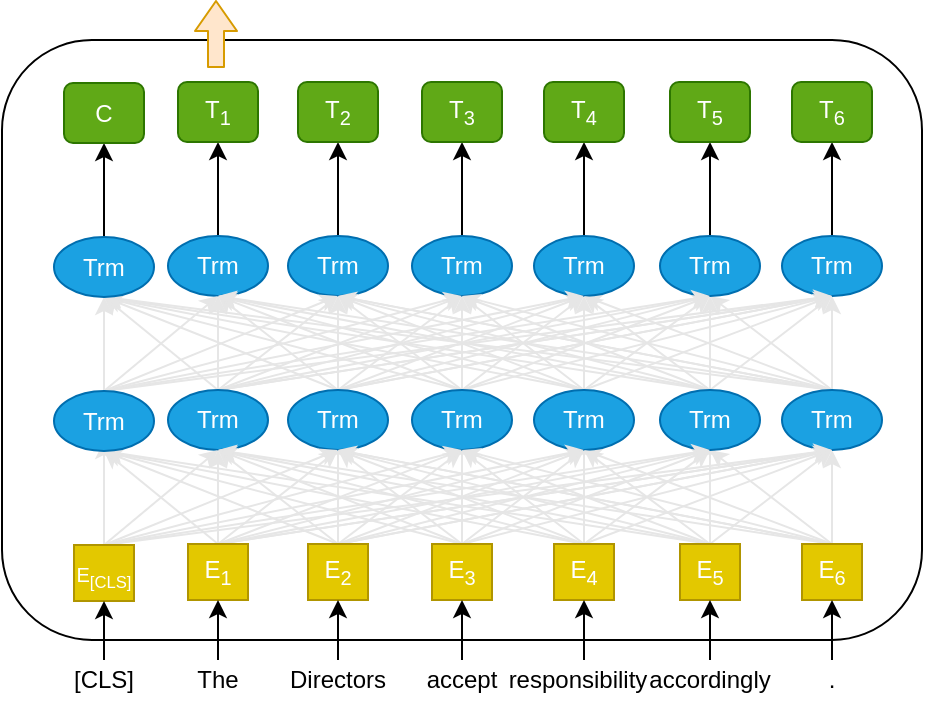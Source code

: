 <mxfile version="10.6.7" type="github"><diagram id="3IGjTXSr97exCfG05JRm" name="Page-1"><mxGraphModel dx="1158" dy="614" grid="1" gridSize="10" guides="1" tooltips="1" connect="1" arrows="1" fold="1" page="1" pageScale="1" pageWidth="827" pageHeight="1169" math="0" shadow="0"><root><mxCell id="0"/><mxCell id="1" parent="0"/><mxCell id="nm-IyWa0nPzTt3plHa3e-40" value="" style="rounded=1;whiteSpace=wrap;html=1;" vertex="1" parent="1"><mxGeometry x="220" y="120" width="460" height="300" as="geometry"/></mxCell><mxCell id="nm-IyWa0nPzTt3plHa3e-2" style="edgeStyle=orthogonalEdgeStyle;rounded=0;orthogonalLoop=1;jettySize=auto;html=1;exitX=0.5;exitY=0;exitDx=0;exitDy=0;entryX=0.5;entryY=1;entryDx=0;entryDy=0;endArrow=classic;endFill=1;strokeColor=#E6E6E6;" edge="1" parent="1" source="nm-IyWa0nPzTt3plHa3e-5" target="nm-IyWa0nPzTt3plHa3e-18"><mxGeometry relative="1" as="geometry"/></mxCell><mxCell id="nm-IyWa0nPzTt3plHa3e-3" style="edgeStyle=none;rounded=0;orthogonalLoop=1;jettySize=auto;html=1;exitX=0.5;exitY=0;exitDx=0;exitDy=0;entryX=0.5;entryY=1;entryDx=0;entryDy=0;endArrow=classic;endFill=1;strokeColor=#E6E6E6;" edge="1" parent="1" source="nm-IyWa0nPzTt3plHa3e-5" target="nm-IyWa0nPzTt3plHa3e-22"><mxGeometry relative="1" as="geometry"/></mxCell><mxCell id="nm-IyWa0nPzTt3plHa3e-4" style="edgeStyle=none;rounded=0;orthogonalLoop=1;jettySize=auto;html=1;exitX=0.5;exitY=0;exitDx=0;exitDy=0;entryX=0.5;entryY=1;entryDx=0;entryDy=0;endArrow=classic;endFill=1;strokeColor=#E6E6E6;" edge="1" parent="1" source="nm-IyWa0nPzTt3plHa3e-5" target="nm-IyWa0nPzTt3plHa3e-26"><mxGeometry relative="1" as="geometry"/></mxCell><mxCell id="nm-IyWa0nPzTt3plHa3e-97" style="edgeStyle=none;rounded=0;orthogonalLoop=1;jettySize=auto;html=1;exitX=0.5;exitY=0;exitDx=0;exitDy=0;entryX=0.5;entryY=1;entryDx=0;entryDy=0;strokeColor=#E6E6E6;" edge="1" parent="1" source="nm-IyWa0nPzTt3plHa3e-5" target="nm-IyWa0nPzTt3plHa3e-65"><mxGeometry relative="1" as="geometry"/></mxCell><mxCell id="nm-IyWa0nPzTt3plHa3e-98" style="edgeStyle=none;rounded=0;orthogonalLoop=1;jettySize=auto;html=1;exitX=0.5;exitY=0;exitDx=0;exitDy=0;entryX=0.5;entryY=1;entryDx=0;entryDy=0;strokeColor=#E6E6E6;" edge="1" parent="1" source="nm-IyWa0nPzTt3plHa3e-5" target="nm-IyWa0nPzTt3plHa3e-44"><mxGeometry relative="1" as="geometry"/></mxCell><mxCell id="nm-IyWa0nPzTt3plHa3e-99" style="edgeStyle=none;rounded=0;orthogonalLoop=1;jettySize=auto;html=1;exitX=0.5;exitY=0;exitDx=0;exitDy=0;entryX=0.5;entryY=1;entryDx=0;entryDy=0;strokeColor=#E6E6E6;" edge="1" parent="1" source="nm-IyWa0nPzTt3plHa3e-5" target="nm-IyWa0nPzTt3plHa3e-51"><mxGeometry relative="1" as="geometry"/></mxCell><mxCell id="nm-IyWa0nPzTt3plHa3e-100" style="edgeStyle=none;rounded=0;orthogonalLoop=1;jettySize=auto;html=1;exitX=0.5;exitY=0;exitDx=0;exitDy=0;entryX=0.5;entryY=1;entryDx=0;entryDy=0;strokeColor=#E6E6E6;" edge="1" parent="1" source="nm-IyWa0nPzTt3plHa3e-5" target="nm-IyWa0nPzTt3plHa3e-58"><mxGeometry relative="1" as="geometry"/></mxCell><mxCell id="nm-IyWa0nPzTt3plHa3e-101" style="edgeStyle=none;rounded=0;orthogonalLoop=1;jettySize=auto;html=1;exitX=0.5;exitY=0;exitDx=0;exitDy=0;entryX=0.5;entryY=1;entryDx=0;entryDy=0;strokeColor=#E6E6E6;" edge="1" parent="1" source="nm-IyWa0nPzTt3plHa3e-5" target="nm-IyWa0nPzTt3plHa3e-26"><mxGeometry relative="1" as="geometry"/></mxCell><mxCell id="nm-IyWa0nPzTt3plHa3e-5" value="&lt;font style=&quot;font-size: 12px&quot;&gt;E&lt;font&gt;&lt;sub&gt;1&lt;/sub&gt;&lt;/font&gt;&lt;/font&gt;" style="rounded=0;whiteSpace=wrap;html=1;fillColor=#e3c800;strokeColor=#B09500;fontColor=#ffffff;" vertex="1" parent="1"><mxGeometry x="313" y="372" width="30" height="28" as="geometry"/></mxCell><mxCell id="nm-IyWa0nPzTt3plHa3e-6" style="rounded=0;orthogonalLoop=1;jettySize=auto;html=1;exitX=0.5;exitY=0;exitDx=0;exitDy=0;endArrow=classic;endFill=1;entryX=0.5;entryY=1;entryDx=0;entryDy=0;strokeColor=#E6E6E6;" edge="1" parent="1" source="nm-IyWa0nPzTt3plHa3e-9" target="nm-IyWa0nPzTt3plHa3e-18"><mxGeometry relative="1" as="geometry"><mxPoint x="333" y="330" as="targetPoint"/></mxGeometry></mxCell><mxCell id="nm-IyWa0nPzTt3plHa3e-7" style="edgeStyle=none;rounded=0;orthogonalLoop=1;jettySize=auto;html=1;exitX=0.5;exitY=0;exitDx=0;exitDy=0;endArrow=classic;endFill=1;strokeColor=#E6E6E6;" edge="1" parent="1" source="nm-IyWa0nPzTt3plHa3e-9"><mxGeometry relative="1" as="geometry"><mxPoint x="388" y="320" as="targetPoint"/></mxGeometry></mxCell><mxCell id="nm-IyWa0nPzTt3plHa3e-8" style="edgeStyle=none;rounded=0;orthogonalLoop=1;jettySize=auto;html=1;exitX=0.5;exitY=0;exitDx=0;exitDy=0;endArrow=classic;endFill=1;entryX=0.5;entryY=1;entryDx=0;entryDy=0;strokeColor=#E6E6E6;" edge="1" parent="1" source="nm-IyWa0nPzTt3plHa3e-9" target="nm-IyWa0nPzTt3plHa3e-26"><mxGeometry relative="1" as="geometry"><mxPoint x="630" y="340" as="targetPoint"/></mxGeometry></mxCell><mxCell id="nm-IyWa0nPzTt3plHa3e-102" style="edgeStyle=none;rounded=0;orthogonalLoop=1;jettySize=auto;html=1;exitX=0.5;exitY=0;exitDx=0;exitDy=0;entryX=0.5;entryY=1;entryDx=0;entryDy=0;strokeColor=#E6E6E6;" edge="1" parent="1" source="nm-IyWa0nPzTt3plHa3e-9" target="nm-IyWa0nPzTt3plHa3e-65"><mxGeometry relative="1" as="geometry"/></mxCell><mxCell id="nm-IyWa0nPzTt3plHa3e-103" style="edgeStyle=none;rounded=0;orthogonalLoop=1;jettySize=auto;html=1;exitX=0.5;exitY=0;exitDx=0;exitDy=0;entryX=0.5;entryY=1;entryDx=0;entryDy=0;strokeColor=#E6E6E6;" edge="1" parent="1" source="nm-IyWa0nPzTt3plHa3e-9" target="nm-IyWa0nPzTt3plHa3e-44"><mxGeometry relative="1" as="geometry"/></mxCell><mxCell id="nm-IyWa0nPzTt3plHa3e-104" style="edgeStyle=none;rounded=0;orthogonalLoop=1;jettySize=auto;html=1;exitX=0.5;exitY=0;exitDx=0;exitDy=0;entryX=0.5;entryY=1;entryDx=0;entryDy=0;strokeColor=#E6E6E6;" edge="1" parent="1" source="nm-IyWa0nPzTt3plHa3e-9" target="nm-IyWa0nPzTt3plHa3e-51"><mxGeometry relative="1" as="geometry"/></mxCell><mxCell id="nm-IyWa0nPzTt3plHa3e-105" style="edgeStyle=none;rounded=0;orthogonalLoop=1;jettySize=auto;html=1;exitX=0.5;exitY=0;exitDx=0;exitDy=0;entryX=0.5;entryY=1;entryDx=0;entryDy=0;strokeColor=#E6E6E6;" edge="1" parent="1" source="nm-IyWa0nPzTt3plHa3e-9" target="nm-IyWa0nPzTt3plHa3e-58"><mxGeometry relative="1" as="geometry"/></mxCell><mxCell id="nm-IyWa0nPzTt3plHa3e-106" style="edgeStyle=none;rounded=0;orthogonalLoop=1;jettySize=auto;html=1;exitX=0.5;exitY=0;exitDx=0;exitDy=0;entryX=0.5;entryY=1;entryDx=0;entryDy=0;strokeColor=#E6E6E6;" edge="1" parent="1" source="nm-IyWa0nPzTt3plHa3e-9" target="nm-IyWa0nPzTt3plHa3e-26"><mxGeometry relative="1" as="geometry"/></mxCell><mxCell id="nm-IyWa0nPzTt3plHa3e-9" value="&lt;font style=&quot;font-size: 12px&quot;&gt;E&lt;font&gt;&lt;sub&gt;2&lt;/sub&gt;&lt;/font&gt;&lt;/font&gt;" style="rounded=0;whiteSpace=wrap;html=1;fillColor=#e3c800;strokeColor=#B09500;fontColor=#ffffff;" vertex="1" parent="1"><mxGeometry x="373" y="372" width="30" height="28" as="geometry"/></mxCell><mxCell id="nm-IyWa0nPzTt3plHa3e-11" style="edgeStyle=none;rounded=0;orthogonalLoop=1;jettySize=auto;html=1;exitX=0.5;exitY=0;exitDx=0;exitDy=0;entryX=0.5;entryY=1;entryDx=0;entryDy=0;endArrow=classic;endFill=1;strokeColor=#E6E6E6;" edge="1" parent="1" source="nm-IyWa0nPzTt3plHa3e-14" target="nm-IyWa0nPzTt3plHa3e-18"><mxGeometry relative="1" as="geometry"/></mxCell><mxCell id="nm-IyWa0nPzTt3plHa3e-12" style="edgeStyle=none;rounded=0;orthogonalLoop=1;jettySize=auto;html=1;exitX=0.5;exitY=0;exitDx=0;exitDy=0;entryX=0.5;entryY=1;entryDx=0;entryDy=0;endArrow=classic;endFill=1;strokeColor=#E6E6E6;" edge="1" parent="1" source="nm-IyWa0nPzTt3plHa3e-14" target="nm-IyWa0nPzTt3plHa3e-22"><mxGeometry relative="1" as="geometry"/></mxCell><mxCell id="nm-IyWa0nPzTt3plHa3e-13" style="edgeStyle=none;rounded=0;orthogonalLoop=1;jettySize=auto;html=1;exitX=0.5;exitY=0;exitDx=0;exitDy=0;endArrow=classic;endFill=1;entryX=0.5;entryY=1;entryDx=0;entryDy=0;strokeColor=#E6E6E6;" edge="1" parent="1" source="nm-IyWa0nPzTt3plHa3e-14" target="nm-IyWa0nPzTt3plHa3e-26"><mxGeometry relative="1" as="geometry"><mxPoint x="635" y="330" as="targetPoint"/></mxGeometry></mxCell><mxCell id="nm-IyWa0nPzTt3plHa3e-125" style="edgeStyle=none;rounded=0;orthogonalLoop=1;jettySize=auto;html=1;exitX=0.5;exitY=0;exitDx=0;exitDy=0;entryX=0.5;entryY=1;entryDx=0;entryDy=0;strokeColor=#E6E6E6;" edge="1" parent="1" source="nm-IyWa0nPzTt3plHa3e-14" target="nm-IyWa0nPzTt3plHa3e-58"><mxGeometry relative="1" as="geometry"/></mxCell><mxCell id="nm-IyWa0nPzTt3plHa3e-126" style="edgeStyle=none;rounded=0;orthogonalLoop=1;jettySize=auto;html=1;exitX=0.5;exitY=0;exitDx=0;exitDy=0;entryX=0.5;entryY=1;entryDx=0;entryDy=0;strokeColor=#E6E6E6;" edge="1" parent="1" source="nm-IyWa0nPzTt3plHa3e-14" target="nm-IyWa0nPzTt3plHa3e-51"><mxGeometry relative="1" as="geometry"/></mxCell><mxCell id="nm-IyWa0nPzTt3plHa3e-127" style="edgeStyle=none;rounded=0;orthogonalLoop=1;jettySize=auto;html=1;exitX=0.5;exitY=0;exitDx=0;exitDy=0;entryX=0.5;entryY=1;entryDx=0;entryDy=0;strokeColor=#E6E6E6;" edge="1" parent="1" source="nm-IyWa0nPzTt3plHa3e-14" target="nm-IyWa0nPzTt3plHa3e-44"><mxGeometry relative="1" as="geometry"/></mxCell><mxCell id="nm-IyWa0nPzTt3plHa3e-128" style="edgeStyle=none;rounded=0;orthogonalLoop=1;jettySize=auto;html=1;exitX=0.5;exitY=0;exitDx=0;exitDy=0;entryX=0.5;entryY=1;entryDx=0;entryDy=0;strokeColor=#E6E6E6;" edge="1" parent="1" source="nm-IyWa0nPzTt3plHa3e-14" target="nm-IyWa0nPzTt3plHa3e-22"><mxGeometry relative="1" as="geometry"/></mxCell><mxCell id="nm-IyWa0nPzTt3plHa3e-14" value="&lt;font style=&quot;font-size: 12px&quot;&gt;E&lt;font&gt;&lt;sub&gt;6&lt;/sub&gt;&lt;/font&gt;&lt;/font&gt;" style="rounded=0;whiteSpace=wrap;html=1;fillColor=#e3c800;strokeColor=#B09500;fontColor=#ffffff;" vertex="1" parent="1"><mxGeometry x="620" y="372" width="30" height="28" as="geometry"/></mxCell><mxCell id="nm-IyWa0nPzTt3plHa3e-15" style="edgeStyle=none;rounded=0;orthogonalLoop=1;jettySize=auto;html=1;exitX=0.5;exitY=0;exitDx=0;exitDy=0;entryX=0.5;entryY=1;entryDx=0;entryDy=0;endArrow=classic;endFill=1;strokeColor=#E6E6E6;" edge="1" parent="1" source="nm-IyWa0nPzTt3plHa3e-18" target="nm-IyWa0nPzTt3plHa3e-28"><mxGeometry relative="1" as="geometry"/></mxCell><mxCell id="nm-IyWa0nPzTt3plHa3e-16" style="edgeStyle=none;rounded=0;orthogonalLoop=1;jettySize=auto;html=1;exitX=0.5;exitY=0;exitDx=0;exitDy=0;entryX=0.5;entryY=1;entryDx=0;entryDy=0;endArrow=classic;endFill=1;strokeColor=#E6E6E6;" edge="1" parent="1" source="nm-IyWa0nPzTt3plHa3e-18" target="nm-IyWa0nPzTt3plHa3e-30"><mxGeometry relative="1" as="geometry"/></mxCell><mxCell id="nm-IyWa0nPzTt3plHa3e-17" style="edgeStyle=none;rounded=0;orthogonalLoop=1;jettySize=auto;html=1;exitX=0.5;exitY=0;exitDx=0;exitDy=0;entryX=0.5;entryY=1;entryDx=0;entryDy=0;endArrow=classic;endFill=1;strokeColor=#E6E6E6;" edge="1" parent="1" source="nm-IyWa0nPzTt3plHa3e-18" target="nm-IyWa0nPzTt3plHa3e-32"><mxGeometry relative="1" as="geometry"/></mxCell><mxCell id="nm-IyWa0nPzTt3plHa3e-135" style="edgeStyle=none;rounded=0;orthogonalLoop=1;jettySize=auto;html=1;exitX=0.5;exitY=0;exitDx=0;exitDy=0;entryX=0.5;entryY=1;entryDx=0;entryDy=0;strokeColor=#E6E6E6;" edge="1" parent="1" source="nm-IyWa0nPzTt3plHa3e-18" target="nm-IyWa0nPzTt3plHa3e-67"><mxGeometry relative="1" as="geometry"/></mxCell><mxCell id="nm-IyWa0nPzTt3plHa3e-136" style="edgeStyle=none;rounded=0;orthogonalLoop=1;jettySize=auto;html=1;exitX=0.5;exitY=0;exitDx=0;exitDy=0;entryX=0.5;entryY=1;entryDx=0;entryDy=0;strokeColor=#E6E6E6;" edge="1" parent="1" source="nm-IyWa0nPzTt3plHa3e-18" target="nm-IyWa0nPzTt3plHa3e-46"><mxGeometry relative="1" as="geometry"/></mxCell><mxCell id="nm-IyWa0nPzTt3plHa3e-137" style="edgeStyle=none;rounded=0;orthogonalLoop=1;jettySize=auto;html=1;exitX=0.5;exitY=0;exitDx=0;exitDy=0;entryX=0.5;entryY=1;entryDx=0;entryDy=0;strokeColor=#E6E6E6;" edge="1" parent="1" source="nm-IyWa0nPzTt3plHa3e-18" target="nm-IyWa0nPzTt3plHa3e-53"><mxGeometry relative="1" as="geometry"/></mxCell><mxCell id="nm-IyWa0nPzTt3plHa3e-138" style="edgeStyle=none;rounded=0;orthogonalLoop=1;jettySize=auto;html=1;exitX=0.5;exitY=0;exitDx=0;exitDy=0;entryX=0.5;entryY=1;entryDx=0;entryDy=0;strokeColor=#E6E6E6;" edge="1" parent="1" source="nm-IyWa0nPzTt3plHa3e-18" target="nm-IyWa0nPzTt3plHa3e-60"><mxGeometry relative="1" as="geometry"/></mxCell><mxCell id="nm-IyWa0nPzTt3plHa3e-139" style="edgeStyle=none;rounded=0;orthogonalLoop=1;jettySize=auto;html=1;exitX=0.5;exitY=0;exitDx=0;exitDy=0;entryX=0.5;entryY=1;entryDx=0;entryDy=0;strokeColor=#E6E6E6;" edge="1" parent="1" source="nm-IyWa0nPzTt3plHa3e-18" target="nm-IyWa0nPzTt3plHa3e-32"><mxGeometry relative="1" as="geometry"/></mxCell><mxCell id="nm-IyWa0nPzTt3plHa3e-18" value="Trm" style="ellipse;whiteSpace=wrap;html=1;fillColor=#1ba1e2;strokeColor=#006EAF;fontColor=#ffffff;" vertex="1" parent="1"><mxGeometry x="303" y="295" width="50" height="30" as="geometry"/></mxCell><mxCell id="nm-IyWa0nPzTt3plHa3e-19" style="edgeStyle=none;rounded=0;orthogonalLoop=1;jettySize=auto;html=1;exitX=0.5;exitY=0;exitDx=0;exitDy=0;entryX=0.5;entryY=1;entryDx=0;entryDy=0;endArrow=classic;endFill=1;strokeColor=#E6E6E6;" edge="1" parent="1" source="nm-IyWa0nPzTt3plHa3e-22" target="nm-IyWa0nPzTt3plHa3e-28"><mxGeometry relative="1" as="geometry"/></mxCell><mxCell id="nm-IyWa0nPzTt3plHa3e-20" style="edgeStyle=none;rounded=0;orthogonalLoop=1;jettySize=auto;html=1;exitX=0.5;exitY=0;exitDx=0;exitDy=0;entryX=0.5;entryY=1;entryDx=0;entryDy=0;endArrow=classic;endFill=1;strokeColor=#E6E6E6;" edge="1" parent="1" source="nm-IyWa0nPzTt3plHa3e-22" target="nm-IyWa0nPzTt3plHa3e-30"><mxGeometry relative="1" as="geometry"/></mxCell><mxCell id="nm-IyWa0nPzTt3plHa3e-21" style="edgeStyle=none;rounded=0;orthogonalLoop=1;jettySize=auto;html=1;exitX=0.5;exitY=0;exitDx=0;exitDy=0;entryX=0.5;entryY=1;entryDx=0;entryDy=0;endArrow=classic;endFill=1;strokeColor=#E6E6E6;" edge="1" parent="1" source="nm-IyWa0nPzTt3plHa3e-22" target="nm-IyWa0nPzTt3plHa3e-32"><mxGeometry relative="1" as="geometry"/></mxCell><mxCell id="nm-IyWa0nPzTt3plHa3e-140" style="edgeStyle=none;rounded=0;orthogonalLoop=1;jettySize=auto;html=1;exitX=0.5;exitY=0;exitDx=0;exitDy=0;entryX=0.5;entryY=1;entryDx=0;entryDy=0;strokeColor=#E6E6E6;" edge="1" parent="1" source="nm-IyWa0nPzTt3plHa3e-22" target="nm-IyWa0nPzTt3plHa3e-67"><mxGeometry relative="1" as="geometry"/></mxCell><mxCell id="nm-IyWa0nPzTt3plHa3e-141" style="edgeStyle=none;rounded=0;orthogonalLoop=1;jettySize=auto;html=1;exitX=0.5;exitY=0;exitDx=0;exitDy=0;entryX=0.5;entryY=1;entryDx=0;entryDy=0;strokeColor=#E6E6E6;" edge="1" parent="1" source="nm-IyWa0nPzTt3plHa3e-22" target="nm-IyWa0nPzTt3plHa3e-46"><mxGeometry relative="1" as="geometry"/></mxCell><mxCell id="nm-IyWa0nPzTt3plHa3e-142" style="edgeStyle=none;rounded=0;orthogonalLoop=1;jettySize=auto;html=1;exitX=0.5;exitY=0;exitDx=0;exitDy=0;entryX=0.5;entryY=1;entryDx=0;entryDy=0;strokeColor=#E6E6E6;" edge="1" parent="1" source="nm-IyWa0nPzTt3plHa3e-22" target="nm-IyWa0nPzTt3plHa3e-53"><mxGeometry relative="1" as="geometry"/></mxCell><mxCell id="nm-IyWa0nPzTt3plHa3e-143" style="edgeStyle=none;rounded=0;orthogonalLoop=1;jettySize=auto;html=1;exitX=0.5;exitY=0;exitDx=0;exitDy=0;entryX=0.5;entryY=1;entryDx=0;entryDy=0;strokeColor=#E6E6E6;" edge="1" parent="1" source="nm-IyWa0nPzTt3plHa3e-22" target="nm-IyWa0nPzTt3plHa3e-60"><mxGeometry relative="1" as="geometry"/></mxCell><mxCell id="nm-IyWa0nPzTt3plHa3e-144" style="edgeStyle=none;rounded=0;orthogonalLoop=1;jettySize=auto;html=1;exitX=0.5;exitY=0;exitDx=0;exitDy=0;entryX=0.5;entryY=1;entryDx=0;entryDy=0;strokeColor=#E6E6E6;" edge="1" parent="1" source="nm-IyWa0nPzTt3plHa3e-22" target="nm-IyWa0nPzTt3plHa3e-32"><mxGeometry relative="1" as="geometry"/></mxCell><mxCell id="nm-IyWa0nPzTt3plHa3e-22" value="Trm" style="ellipse;whiteSpace=wrap;html=1;fillColor=#1ba1e2;strokeColor=#006EAF;fontColor=#ffffff;" vertex="1" parent="1"><mxGeometry x="363" y="295" width="50" height="30" as="geometry"/></mxCell><mxCell id="nm-IyWa0nPzTt3plHa3e-23" style="edgeStyle=none;rounded=0;orthogonalLoop=1;jettySize=auto;html=1;exitX=0.5;exitY=0;exitDx=0;exitDy=0;entryX=0.5;entryY=1;entryDx=0;entryDy=0;endArrow=classic;endFill=1;strokeColor=#E6E6E6;" edge="1" parent="1" source="nm-IyWa0nPzTt3plHa3e-26" target="nm-IyWa0nPzTt3plHa3e-28"><mxGeometry relative="1" as="geometry"/></mxCell><mxCell id="nm-IyWa0nPzTt3plHa3e-24" style="edgeStyle=none;rounded=0;orthogonalLoop=1;jettySize=auto;html=1;exitX=0.5;exitY=0;exitDx=0;exitDy=0;entryX=0.5;entryY=1;entryDx=0;entryDy=0;endArrow=classic;endFill=1;strokeColor=#E6E6E6;" edge="1" parent="1" source="nm-IyWa0nPzTt3plHa3e-26" target="nm-IyWa0nPzTt3plHa3e-30"><mxGeometry relative="1" as="geometry"/></mxCell><mxCell id="nm-IyWa0nPzTt3plHa3e-25" style="edgeStyle=none;rounded=0;orthogonalLoop=1;jettySize=auto;html=1;exitX=0.5;exitY=0;exitDx=0;exitDy=0;entryX=0.5;entryY=1;entryDx=0;entryDy=0;endArrow=classic;endFill=1;strokeColor=#E6E6E6;" edge="1" parent="1" source="nm-IyWa0nPzTt3plHa3e-26" target="nm-IyWa0nPzTt3plHa3e-32"><mxGeometry relative="1" as="geometry"/></mxCell><mxCell id="nm-IyWa0nPzTt3plHa3e-163" style="edgeStyle=none;rounded=0;orthogonalLoop=1;jettySize=auto;html=1;exitX=0.5;exitY=0;exitDx=0;exitDy=0;entryX=0.5;entryY=1;entryDx=0;entryDy=0;strokeColor=#E6E6E6;" edge="1" parent="1" source="nm-IyWa0nPzTt3plHa3e-26" target="nm-IyWa0nPzTt3plHa3e-60"><mxGeometry relative="1" as="geometry"/></mxCell><mxCell id="nm-IyWa0nPzTt3plHa3e-165" style="edgeStyle=none;rounded=0;orthogonalLoop=1;jettySize=auto;html=1;exitX=0.5;exitY=0;exitDx=0;exitDy=0;entryX=0.5;entryY=1;entryDx=0;entryDy=0;strokeColor=#E6E6E6;" edge="1" parent="1" source="nm-IyWa0nPzTt3plHa3e-26" target="nm-IyWa0nPzTt3plHa3e-53"><mxGeometry relative="1" as="geometry"/></mxCell><mxCell id="nm-IyWa0nPzTt3plHa3e-166" style="edgeStyle=none;rounded=0;orthogonalLoop=1;jettySize=auto;html=1;exitX=0.5;exitY=0;exitDx=0;exitDy=0;entryX=0.5;entryY=1;entryDx=0;entryDy=0;strokeColor=#E6E6E6;" edge="1" parent="1" source="nm-IyWa0nPzTt3plHa3e-26" target="nm-IyWa0nPzTt3plHa3e-46"><mxGeometry relative="1" as="geometry"/></mxCell><mxCell id="nm-IyWa0nPzTt3plHa3e-167" style="edgeStyle=none;rounded=0;orthogonalLoop=1;jettySize=auto;html=1;exitX=0.5;exitY=0;exitDx=0;exitDy=0;entryX=0.5;entryY=1;entryDx=0;entryDy=0;strokeColor=#E6E6E6;" edge="1" parent="1" source="nm-IyWa0nPzTt3plHa3e-26" target="nm-IyWa0nPzTt3plHa3e-30"><mxGeometry relative="1" as="geometry"/></mxCell><mxCell id="nm-IyWa0nPzTt3plHa3e-168" style="edgeStyle=none;rounded=0;orthogonalLoop=1;jettySize=auto;html=1;exitX=0.5;exitY=0;exitDx=0;exitDy=0;entryX=0.5;entryY=1;entryDx=0;entryDy=0;strokeColor=#E6E6E6;" edge="1" parent="1" source="nm-IyWa0nPzTt3plHa3e-26" target="nm-IyWa0nPzTt3plHa3e-67"><mxGeometry relative="1" as="geometry"/></mxCell><mxCell id="nm-IyWa0nPzTt3plHa3e-26" value="Trm" style="ellipse;whiteSpace=wrap;html=1;fillColor=#1ba1e2;strokeColor=#006EAF;fontColor=#ffffff;" vertex="1" parent="1"><mxGeometry x="610" y="295" width="50" height="30" as="geometry"/></mxCell><mxCell id="nm-IyWa0nPzTt3plHa3e-27" style="edgeStyle=none;rounded=0;orthogonalLoop=1;jettySize=auto;html=1;exitX=0.5;exitY=0;exitDx=0;exitDy=0;entryX=0.5;entryY=1;entryDx=0;entryDy=0;endArrow=classic;endFill=1;" edge="1" parent="1" source="nm-IyWa0nPzTt3plHa3e-28" target="nm-IyWa0nPzTt3plHa3e-33"><mxGeometry relative="1" as="geometry"/></mxCell><mxCell id="nm-IyWa0nPzTt3plHa3e-28" value="Trm" style="ellipse;whiteSpace=wrap;html=1;fillColor=#1ba1e2;strokeColor=#006EAF;fontColor=#ffffff;" vertex="1" parent="1"><mxGeometry x="303" y="218" width="50" height="30" as="geometry"/></mxCell><mxCell id="nm-IyWa0nPzTt3plHa3e-29" style="edgeStyle=none;rounded=0;orthogonalLoop=1;jettySize=auto;html=1;exitX=0.5;exitY=0;exitDx=0;exitDy=0;entryX=0.5;entryY=1;entryDx=0;entryDy=0;endArrow=classic;endFill=1;" edge="1" parent="1" source="nm-IyWa0nPzTt3plHa3e-30" target="nm-IyWa0nPzTt3plHa3e-34"><mxGeometry relative="1" as="geometry"/></mxCell><mxCell id="nm-IyWa0nPzTt3plHa3e-30" value="Trm" style="ellipse;whiteSpace=wrap;html=1;fillColor=#1ba1e2;strokeColor=#006EAF;fontColor=#ffffff;" vertex="1" parent="1"><mxGeometry x="363" y="218" width="50" height="30" as="geometry"/></mxCell><mxCell id="nm-IyWa0nPzTt3plHa3e-31" style="edgeStyle=none;rounded=0;orthogonalLoop=1;jettySize=auto;html=1;exitX=0.5;exitY=0;exitDx=0;exitDy=0;entryX=0.5;entryY=1;entryDx=0;entryDy=0;endArrow=classic;endFill=1;" edge="1" parent="1" source="nm-IyWa0nPzTt3plHa3e-32" target="nm-IyWa0nPzTt3plHa3e-35"><mxGeometry relative="1" as="geometry"/></mxCell><mxCell id="nm-IyWa0nPzTt3plHa3e-32" value="Trm" style="ellipse;whiteSpace=wrap;html=1;fillColor=#1ba1e2;strokeColor=#006EAF;fontColor=#ffffff;" vertex="1" parent="1"><mxGeometry x="610" y="218" width="50" height="30" as="geometry"/></mxCell><mxCell id="nm-IyWa0nPzTt3plHa3e-33" value="T&lt;sub&gt;1&lt;/sub&gt;" style="rounded=1;whiteSpace=wrap;html=1;fillColor=#60a917;strokeColor=#2D7600;fontColor=#ffffff;" vertex="1" parent="1"><mxGeometry x="308" y="141" width="40" height="30" as="geometry"/></mxCell><mxCell id="nm-IyWa0nPzTt3plHa3e-34" value="T&lt;sub&gt;2&lt;/sub&gt;" style="rounded=1;whiteSpace=wrap;html=1;fillColor=#60a917;strokeColor=#2D7600;fontColor=#ffffff;" vertex="1" parent="1"><mxGeometry x="368" y="141" width="40" height="30" as="geometry"/></mxCell><mxCell id="nm-IyWa0nPzTt3plHa3e-35" value="T&lt;sub&gt;6&lt;/sub&gt;" style="rounded=1;whiteSpace=wrap;html=1;fillColor=#60a917;strokeColor=#2D7600;fontColor=#ffffff;" vertex="1" parent="1"><mxGeometry x="615" y="141" width="40" height="30" as="geometry"/></mxCell><mxCell id="nm-IyWa0nPzTt3plHa3e-36" value="..." style="text;html=1;strokeColor=none;fillColor=none;align=center;verticalAlign=middle;whiteSpace=wrap;rounded=0;" vertex="1" parent="1"><mxGeometry x="565" y="300" width="40" height="20" as="geometry"/></mxCell><mxCell id="nm-IyWa0nPzTt3plHa3e-37" value="..." style="text;html=1;strokeColor=none;fillColor=none;align=center;verticalAlign=middle;whiteSpace=wrap;rounded=0;" vertex="1" parent="1"><mxGeometry x="565" y="218" width="40" height="20" as="geometry"/></mxCell><mxCell id="nm-IyWa0nPzTt3plHa3e-38" value="..." style="text;html=1;strokeColor=none;fillColor=none;align=center;verticalAlign=middle;whiteSpace=wrap;rounded=0;" vertex="1" parent="1"><mxGeometry x="565" y="150" width="40" height="20" as="geometry"/></mxCell><mxCell id="nm-IyWa0nPzTt3plHa3e-41" style="edgeStyle=none;rounded=0;orthogonalLoop=1;jettySize=auto;html=1;exitX=0.5;exitY=0;exitDx=0;exitDy=0;endArrow=classic;endFill=1;strokeColor=#E6E6E6;" edge="1" parent="1" source="nm-IyWa0nPzTt3plHa3e-42"><mxGeometry relative="1" as="geometry"><mxPoint x="450" y="320" as="targetPoint"/></mxGeometry></mxCell><mxCell id="nm-IyWa0nPzTt3plHa3e-107" style="edgeStyle=none;rounded=0;orthogonalLoop=1;jettySize=auto;html=1;exitX=0.5;exitY=0;exitDx=0;exitDy=0;entryX=0.5;entryY=1;entryDx=0;entryDy=0;strokeColor=#E6E6E6;" edge="1" parent="1" source="nm-IyWa0nPzTt3plHa3e-42" target="nm-IyWa0nPzTt3plHa3e-65"><mxGeometry relative="1" as="geometry"/></mxCell><mxCell id="nm-IyWa0nPzTt3plHa3e-108" style="edgeStyle=none;rounded=0;orthogonalLoop=1;jettySize=auto;html=1;exitX=0.5;exitY=0;exitDx=0;exitDy=0;entryX=0.5;entryY=1;entryDx=0;entryDy=0;strokeColor=#E6E6E6;" edge="1" parent="1" source="nm-IyWa0nPzTt3plHa3e-42" target="nm-IyWa0nPzTt3plHa3e-18"><mxGeometry relative="1" as="geometry"/></mxCell><mxCell id="nm-IyWa0nPzTt3plHa3e-109" style="edgeStyle=none;rounded=0;orthogonalLoop=1;jettySize=auto;html=1;exitX=0.5;exitY=0;exitDx=0;exitDy=0;entryX=0.5;entryY=1;entryDx=0;entryDy=0;strokeColor=#E6E6E6;" edge="1" parent="1" source="nm-IyWa0nPzTt3plHa3e-42" target="nm-IyWa0nPzTt3plHa3e-22"><mxGeometry relative="1" as="geometry"/></mxCell><mxCell id="nm-IyWa0nPzTt3plHa3e-110" style="edgeStyle=none;rounded=0;orthogonalLoop=1;jettySize=auto;html=1;exitX=0.5;exitY=0;exitDx=0;exitDy=0;entryX=0.5;entryY=1;entryDx=0;entryDy=0;strokeColor=#E6E6E6;" edge="1" parent="1" source="nm-IyWa0nPzTt3plHa3e-42" target="nm-IyWa0nPzTt3plHa3e-51"><mxGeometry relative="1" as="geometry"/></mxCell><mxCell id="nm-IyWa0nPzTt3plHa3e-111" style="edgeStyle=none;rounded=0;orthogonalLoop=1;jettySize=auto;html=1;exitX=0.5;exitY=0;exitDx=0;exitDy=0;entryX=0.5;entryY=1;entryDx=0;entryDy=0;strokeColor=#E6E6E6;" edge="1" parent="1" source="nm-IyWa0nPzTt3plHa3e-42" target="nm-IyWa0nPzTt3plHa3e-58"><mxGeometry relative="1" as="geometry"/></mxCell><mxCell id="nm-IyWa0nPzTt3plHa3e-112" style="edgeStyle=none;rounded=0;orthogonalLoop=1;jettySize=auto;html=1;exitX=0.5;exitY=0;exitDx=0;exitDy=0;entryX=0.5;entryY=1;entryDx=0;entryDy=0;strokeColor=#E6E6E6;" edge="1" parent="1" source="nm-IyWa0nPzTt3plHa3e-42" target="nm-IyWa0nPzTt3plHa3e-26"><mxGeometry relative="1" as="geometry"/></mxCell><mxCell id="nm-IyWa0nPzTt3plHa3e-42" value="&lt;font style=&quot;font-size: 12px&quot;&gt;E&lt;font&gt;&lt;sub&gt;3&lt;/sub&gt;&lt;/font&gt;&lt;/font&gt;" style="rounded=0;whiteSpace=wrap;html=1;fillColor=#e3c800;strokeColor=#B09500;fontColor=#ffffff;" vertex="1" parent="1"><mxGeometry x="435" y="372" width="30" height="28" as="geometry"/></mxCell><mxCell id="nm-IyWa0nPzTt3plHa3e-43" style="edgeStyle=none;rounded=0;orthogonalLoop=1;jettySize=auto;html=1;exitX=0.5;exitY=0;exitDx=0;exitDy=0;entryX=0.5;entryY=1;entryDx=0;entryDy=0;endArrow=classic;endFill=1;strokeColor=#E6E6E6;" edge="1" parent="1" source="nm-IyWa0nPzTt3plHa3e-44" target="nm-IyWa0nPzTt3plHa3e-46"><mxGeometry relative="1" as="geometry"/></mxCell><mxCell id="nm-IyWa0nPzTt3plHa3e-145" style="edgeStyle=none;rounded=0;orthogonalLoop=1;jettySize=auto;html=1;exitX=0.5;exitY=0;exitDx=0;exitDy=0;entryX=0.5;entryY=1;entryDx=0;entryDy=0;strokeColor=#E6E6E6;" edge="1" parent="1" source="nm-IyWa0nPzTt3plHa3e-44" target="nm-IyWa0nPzTt3plHa3e-67"><mxGeometry relative="1" as="geometry"/></mxCell><mxCell id="nm-IyWa0nPzTt3plHa3e-146" style="edgeStyle=none;rounded=0;orthogonalLoop=1;jettySize=auto;html=1;exitX=0.5;exitY=0;exitDx=0;exitDy=0;entryX=0.5;entryY=1;entryDx=0;entryDy=0;strokeColor=#E6E6E6;" edge="1" parent="1" source="nm-IyWa0nPzTt3plHa3e-44" target="nm-IyWa0nPzTt3plHa3e-28"><mxGeometry relative="1" as="geometry"/></mxCell><mxCell id="nm-IyWa0nPzTt3plHa3e-147" style="edgeStyle=none;rounded=0;orthogonalLoop=1;jettySize=auto;html=1;exitX=0.5;exitY=0;exitDx=0;exitDy=0;entryX=0.5;entryY=1;entryDx=0;entryDy=0;strokeColor=#E6E6E6;" edge="1" parent="1" source="nm-IyWa0nPzTt3plHa3e-44" target="nm-IyWa0nPzTt3plHa3e-30"><mxGeometry relative="1" as="geometry"/></mxCell><mxCell id="nm-IyWa0nPzTt3plHa3e-148" style="edgeStyle=none;rounded=0;orthogonalLoop=1;jettySize=auto;html=1;exitX=0.5;exitY=0;exitDx=0;exitDy=0;entryX=0.5;entryY=1;entryDx=0;entryDy=0;strokeColor=#E6E6E6;" edge="1" parent="1" source="nm-IyWa0nPzTt3plHa3e-44" target="nm-IyWa0nPzTt3plHa3e-53"><mxGeometry relative="1" as="geometry"/></mxCell><mxCell id="nm-IyWa0nPzTt3plHa3e-149" style="edgeStyle=none;rounded=0;orthogonalLoop=1;jettySize=auto;html=1;exitX=0.5;exitY=0;exitDx=0;exitDy=0;entryX=0.5;entryY=1;entryDx=0;entryDy=0;strokeColor=#E6E6E6;" edge="1" parent="1" source="nm-IyWa0nPzTt3plHa3e-44" target="nm-IyWa0nPzTt3plHa3e-60"><mxGeometry relative="1" as="geometry"/></mxCell><mxCell id="nm-IyWa0nPzTt3plHa3e-150" style="edgeStyle=none;rounded=0;orthogonalLoop=1;jettySize=auto;html=1;exitX=0.5;exitY=0;exitDx=0;exitDy=0;entryX=0.5;entryY=1;entryDx=0;entryDy=0;strokeColor=#E6E6E6;" edge="1" parent="1" source="nm-IyWa0nPzTt3plHa3e-44" target="nm-IyWa0nPzTt3plHa3e-32"><mxGeometry relative="1" as="geometry"/></mxCell><mxCell id="nm-IyWa0nPzTt3plHa3e-44" value="Trm" style="ellipse;whiteSpace=wrap;html=1;fillColor=#1ba1e2;strokeColor=#006EAF;fontColor=#ffffff;" vertex="1" parent="1"><mxGeometry x="425" y="295" width="50" height="30" as="geometry"/></mxCell><mxCell id="nm-IyWa0nPzTt3plHa3e-45" style="edgeStyle=none;rounded=0;orthogonalLoop=1;jettySize=auto;html=1;exitX=0.5;exitY=0;exitDx=0;exitDy=0;entryX=0.5;entryY=1;entryDx=0;entryDy=0;endArrow=classic;endFill=1;" edge="1" parent="1" source="nm-IyWa0nPzTt3plHa3e-46" target="nm-IyWa0nPzTt3plHa3e-47"><mxGeometry relative="1" as="geometry"/></mxCell><mxCell id="nm-IyWa0nPzTt3plHa3e-46" value="Trm" style="ellipse;whiteSpace=wrap;html=1;fillColor=#1ba1e2;strokeColor=#006EAF;fontColor=#ffffff;" vertex="1" parent="1"><mxGeometry x="425" y="218" width="50" height="30" as="geometry"/></mxCell><mxCell id="nm-IyWa0nPzTt3plHa3e-47" value="T&lt;sub&gt;3&lt;/sub&gt;" style="rounded=1;whiteSpace=wrap;html=1;fillColor=#60a917;strokeColor=#2D7600;fontColor=#ffffff;" vertex="1" parent="1"><mxGeometry x="430" y="141" width="40" height="30" as="geometry"/></mxCell><mxCell id="nm-IyWa0nPzTt3plHa3e-48" style="edgeStyle=none;rounded=0;orthogonalLoop=1;jettySize=auto;html=1;exitX=0.5;exitY=0;exitDx=0;exitDy=0;endArrow=classic;endFill=1;strokeColor=#E6E6E6;" edge="1" parent="1" source="nm-IyWa0nPzTt3plHa3e-49"><mxGeometry relative="1" as="geometry"><mxPoint x="511" y="320" as="targetPoint"/></mxGeometry></mxCell><mxCell id="nm-IyWa0nPzTt3plHa3e-113" style="edgeStyle=none;rounded=0;orthogonalLoop=1;jettySize=auto;html=1;exitX=0.5;exitY=0;exitDx=0;exitDy=0;entryX=0.5;entryY=1;entryDx=0;entryDy=0;strokeColor=#E6E6E6;" edge="1" parent="1" source="nm-IyWa0nPzTt3plHa3e-49" target="nm-IyWa0nPzTt3plHa3e-65"><mxGeometry relative="1" as="geometry"/></mxCell><mxCell id="nm-IyWa0nPzTt3plHa3e-114" style="edgeStyle=none;rounded=0;orthogonalLoop=1;jettySize=auto;html=1;exitX=0.5;exitY=0;exitDx=0;exitDy=0;entryX=0.5;entryY=1;entryDx=0;entryDy=0;strokeColor=#E6E6E6;" edge="1" parent="1" source="nm-IyWa0nPzTt3plHa3e-49" target="nm-IyWa0nPzTt3plHa3e-18"><mxGeometry relative="1" as="geometry"/></mxCell><mxCell id="nm-IyWa0nPzTt3plHa3e-115" style="edgeStyle=none;rounded=0;orthogonalLoop=1;jettySize=auto;html=1;exitX=0.5;exitY=0;exitDx=0;exitDy=0;entryX=0.5;entryY=1;entryDx=0;entryDy=0;strokeColor=#E6E6E6;" edge="1" parent="1" source="nm-IyWa0nPzTt3plHa3e-49" target="nm-IyWa0nPzTt3plHa3e-22"><mxGeometry relative="1" as="geometry"/></mxCell><mxCell id="nm-IyWa0nPzTt3plHa3e-116" style="edgeStyle=none;rounded=0;orthogonalLoop=1;jettySize=auto;html=1;exitX=0.5;exitY=0;exitDx=0;exitDy=0;entryX=0.5;entryY=1;entryDx=0;entryDy=0;strokeColor=#E6E6E6;" edge="1" parent="1" source="nm-IyWa0nPzTt3plHa3e-49" target="nm-IyWa0nPzTt3plHa3e-44"><mxGeometry relative="1" as="geometry"/></mxCell><mxCell id="nm-IyWa0nPzTt3plHa3e-117" style="edgeStyle=none;rounded=0;orthogonalLoop=1;jettySize=auto;html=1;exitX=0.5;exitY=0;exitDx=0;exitDy=0;entryX=0.5;entryY=1;entryDx=0;entryDy=0;strokeColor=#E6E6E6;" edge="1" parent="1" source="nm-IyWa0nPzTt3plHa3e-49" target="nm-IyWa0nPzTt3plHa3e-58"><mxGeometry relative="1" as="geometry"/></mxCell><mxCell id="nm-IyWa0nPzTt3plHa3e-118" style="edgeStyle=none;rounded=0;orthogonalLoop=1;jettySize=auto;html=1;exitX=0.5;exitY=0;exitDx=0;exitDy=0;entryX=0.5;entryY=1;entryDx=0;entryDy=0;strokeColor=#E6E6E6;" edge="1" parent="1" source="nm-IyWa0nPzTt3plHa3e-49" target="nm-IyWa0nPzTt3plHa3e-26"><mxGeometry relative="1" as="geometry"/></mxCell><mxCell id="nm-IyWa0nPzTt3plHa3e-49" value="&lt;font style=&quot;font-size: 12px&quot;&gt;E&lt;font&gt;&lt;sub&gt;4&lt;/sub&gt;&lt;/font&gt;&lt;/font&gt;" style="rounded=0;whiteSpace=wrap;html=1;fillColor=#e3c800;strokeColor=#B09500;fontColor=#ffffff;" vertex="1" parent="1"><mxGeometry x="496" y="372" width="30" height="28" as="geometry"/></mxCell><mxCell id="nm-IyWa0nPzTt3plHa3e-50" style="edgeStyle=none;rounded=0;orthogonalLoop=1;jettySize=auto;html=1;exitX=0.5;exitY=0;exitDx=0;exitDy=0;entryX=0.5;entryY=1;entryDx=0;entryDy=0;endArrow=classic;endFill=1;strokeColor=#E6E6E6;" edge="1" parent="1" source="nm-IyWa0nPzTt3plHa3e-51" target="nm-IyWa0nPzTt3plHa3e-53"><mxGeometry relative="1" as="geometry"/></mxCell><mxCell id="nm-IyWa0nPzTt3plHa3e-151" style="edgeStyle=none;rounded=0;orthogonalLoop=1;jettySize=auto;html=1;exitX=0.5;exitY=0;exitDx=0;exitDy=0;entryX=0.5;entryY=1;entryDx=0;entryDy=0;strokeColor=#E6E6E6;" edge="1" parent="1" source="nm-IyWa0nPzTt3plHa3e-51" target="nm-IyWa0nPzTt3plHa3e-67"><mxGeometry relative="1" as="geometry"/></mxCell><mxCell id="nm-IyWa0nPzTt3plHa3e-152" style="edgeStyle=none;rounded=0;orthogonalLoop=1;jettySize=auto;html=1;exitX=0.5;exitY=0;exitDx=0;exitDy=0;entryX=0.5;entryY=1;entryDx=0;entryDy=0;strokeColor=#E6E6E6;" edge="1" parent="1" source="nm-IyWa0nPzTt3plHa3e-51" target="nm-IyWa0nPzTt3plHa3e-28"><mxGeometry relative="1" as="geometry"/></mxCell><mxCell id="nm-IyWa0nPzTt3plHa3e-153" style="edgeStyle=none;rounded=0;orthogonalLoop=1;jettySize=auto;html=1;exitX=0.5;exitY=0;exitDx=0;exitDy=0;entryX=0.5;entryY=1;entryDx=0;entryDy=0;strokeColor=#E6E6E6;" edge="1" parent="1" source="nm-IyWa0nPzTt3plHa3e-51" target="nm-IyWa0nPzTt3plHa3e-30"><mxGeometry relative="1" as="geometry"/></mxCell><mxCell id="nm-IyWa0nPzTt3plHa3e-154" style="edgeStyle=none;rounded=0;orthogonalLoop=1;jettySize=auto;html=1;exitX=0.5;exitY=0;exitDx=0;exitDy=0;entryX=0.5;entryY=1;entryDx=0;entryDy=0;strokeColor=#E6E6E6;" edge="1" parent="1" source="nm-IyWa0nPzTt3plHa3e-51" target="nm-IyWa0nPzTt3plHa3e-46"><mxGeometry relative="1" as="geometry"/></mxCell><mxCell id="nm-IyWa0nPzTt3plHa3e-155" style="edgeStyle=none;rounded=0;orthogonalLoop=1;jettySize=auto;html=1;exitX=0.5;exitY=0;exitDx=0;exitDy=0;entryX=0.5;entryY=1;entryDx=0;entryDy=0;strokeColor=#E6E6E6;" edge="1" parent="1" source="nm-IyWa0nPzTt3plHa3e-51" target="nm-IyWa0nPzTt3plHa3e-60"><mxGeometry relative="1" as="geometry"/></mxCell><mxCell id="nm-IyWa0nPzTt3plHa3e-156" style="edgeStyle=none;rounded=0;orthogonalLoop=1;jettySize=auto;html=1;exitX=0.5;exitY=0;exitDx=0;exitDy=0;entryX=0.5;entryY=1;entryDx=0;entryDy=0;strokeColor=#E6E6E6;" edge="1" parent="1" source="nm-IyWa0nPzTt3plHa3e-51" target="nm-IyWa0nPzTt3plHa3e-32"><mxGeometry relative="1" as="geometry"/></mxCell><mxCell id="nm-IyWa0nPzTt3plHa3e-51" value="Trm" style="ellipse;whiteSpace=wrap;html=1;fillColor=#1ba1e2;strokeColor=#006EAF;fontColor=#ffffff;" vertex="1" parent="1"><mxGeometry x="486" y="295" width="50" height="30" as="geometry"/></mxCell><mxCell id="nm-IyWa0nPzTt3plHa3e-52" style="edgeStyle=none;rounded=0;orthogonalLoop=1;jettySize=auto;html=1;exitX=0.5;exitY=0;exitDx=0;exitDy=0;entryX=0.5;entryY=1;entryDx=0;entryDy=0;endArrow=classic;endFill=1;" edge="1" parent="1" source="nm-IyWa0nPzTt3plHa3e-53" target="nm-IyWa0nPzTt3plHa3e-54"><mxGeometry relative="1" as="geometry"/></mxCell><mxCell id="nm-IyWa0nPzTt3plHa3e-53" value="Trm" style="ellipse;whiteSpace=wrap;html=1;fillColor=#1ba1e2;strokeColor=#006EAF;fontColor=#ffffff;" vertex="1" parent="1"><mxGeometry x="486" y="218" width="50" height="30" as="geometry"/></mxCell><mxCell id="nm-IyWa0nPzTt3plHa3e-54" value="T&lt;sub&gt;4&lt;/sub&gt;" style="rounded=1;whiteSpace=wrap;html=1;fillColor=#60a917;strokeColor=#2D7600;fontColor=#ffffff;" vertex="1" parent="1"><mxGeometry x="491" y="141" width="40" height="30" as="geometry"/></mxCell><mxCell id="nm-IyWa0nPzTt3plHa3e-55" style="edgeStyle=none;rounded=0;orthogonalLoop=1;jettySize=auto;html=1;exitX=0.5;exitY=0;exitDx=0;exitDy=0;endArrow=classic;endFill=1;strokeColor=#E6E6E6;" edge="1" parent="1" source="nm-IyWa0nPzTt3plHa3e-56"><mxGeometry relative="1" as="geometry"><mxPoint x="574" y="320" as="targetPoint"/></mxGeometry></mxCell><mxCell id="nm-IyWa0nPzTt3plHa3e-119" style="edgeStyle=none;rounded=0;orthogonalLoop=1;jettySize=auto;html=1;exitX=0.5;exitY=0;exitDx=0;exitDy=0;entryX=0.5;entryY=1;entryDx=0;entryDy=0;strokeColor=#E6E6E6;" edge="1" parent="1" source="nm-IyWa0nPzTt3plHa3e-56" target="nm-IyWa0nPzTt3plHa3e-65"><mxGeometry relative="1" as="geometry"/></mxCell><mxCell id="nm-IyWa0nPzTt3plHa3e-120" style="edgeStyle=none;rounded=0;orthogonalLoop=1;jettySize=auto;html=1;exitX=0.5;exitY=0;exitDx=0;exitDy=0;entryX=0.5;entryY=1;entryDx=0;entryDy=0;strokeColor=#E6E6E6;" edge="1" parent="1" source="nm-IyWa0nPzTt3plHa3e-56" target="nm-IyWa0nPzTt3plHa3e-18"><mxGeometry relative="1" as="geometry"/></mxCell><mxCell id="nm-IyWa0nPzTt3plHa3e-121" style="edgeStyle=none;rounded=0;orthogonalLoop=1;jettySize=auto;html=1;exitX=0.5;exitY=0;exitDx=0;exitDy=0;entryX=0.5;entryY=1;entryDx=0;entryDy=0;strokeColor=#E6E6E6;" edge="1" parent="1" source="nm-IyWa0nPzTt3plHa3e-56" target="nm-IyWa0nPzTt3plHa3e-22"><mxGeometry relative="1" as="geometry"/></mxCell><mxCell id="nm-IyWa0nPzTt3plHa3e-122" style="edgeStyle=none;rounded=0;orthogonalLoop=1;jettySize=auto;html=1;exitX=0.5;exitY=0;exitDx=0;exitDy=0;entryX=0.5;entryY=1;entryDx=0;entryDy=0;strokeColor=#E6E6E6;" edge="1" parent="1" source="nm-IyWa0nPzTt3plHa3e-56" target="nm-IyWa0nPzTt3plHa3e-44"><mxGeometry relative="1" as="geometry"/></mxCell><mxCell id="nm-IyWa0nPzTt3plHa3e-123" style="edgeStyle=none;rounded=0;orthogonalLoop=1;jettySize=auto;html=1;exitX=0.5;exitY=0;exitDx=0;exitDy=0;entryX=0.5;entryY=1;entryDx=0;entryDy=0;strokeColor=#E6E6E6;" edge="1" parent="1" source="nm-IyWa0nPzTt3plHa3e-56" target="nm-IyWa0nPzTt3plHa3e-51"><mxGeometry relative="1" as="geometry"/></mxCell><mxCell id="nm-IyWa0nPzTt3plHa3e-124" style="edgeStyle=none;rounded=0;orthogonalLoop=1;jettySize=auto;html=1;exitX=0.5;exitY=0;exitDx=0;exitDy=0;entryX=0.5;entryY=1;entryDx=0;entryDy=0;strokeColor=#E6E6E6;" edge="1" parent="1" source="nm-IyWa0nPzTt3plHa3e-56" target="nm-IyWa0nPzTt3plHa3e-26"><mxGeometry relative="1" as="geometry"/></mxCell><mxCell id="nm-IyWa0nPzTt3plHa3e-56" value="&lt;font style=&quot;font-size: 12px&quot;&gt;E&lt;font&gt;&lt;sub&gt;5&lt;/sub&gt;&lt;/font&gt;&lt;/font&gt;" style="rounded=0;whiteSpace=wrap;html=1;fillColor=#e3c800;strokeColor=#B09500;fontColor=#ffffff;" vertex="1" parent="1"><mxGeometry x="559" y="372" width="30" height="28" as="geometry"/></mxCell><mxCell id="nm-IyWa0nPzTt3plHa3e-57" style="edgeStyle=none;rounded=0;orthogonalLoop=1;jettySize=auto;html=1;exitX=0.5;exitY=0;exitDx=0;exitDy=0;entryX=0.5;entryY=1;entryDx=0;entryDy=0;endArrow=classic;endFill=1;strokeColor=#E6E6E6;" edge="1" parent="1" source="nm-IyWa0nPzTt3plHa3e-58" target="nm-IyWa0nPzTt3plHa3e-60"><mxGeometry relative="1" as="geometry"/></mxCell><mxCell id="nm-IyWa0nPzTt3plHa3e-157" style="edgeStyle=none;rounded=0;orthogonalLoop=1;jettySize=auto;html=1;exitX=0.5;exitY=0;exitDx=0;exitDy=0;entryX=0.5;entryY=1;entryDx=0;entryDy=0;strokeColor=#E6E6E6;" edge="1" parent="1" source="nm-IyWa0nPzTt3plHa3e-58" target="nm-IyWa0nPzTt3plHa3e-67"><mxGeometry relative="1" as="geometry"/></mxCell><mxCell id="nm-IyWa0nPzTt3plHa3e-158" style="edgeStyle=none;rounded=0;orthogonalLoop=1;jettySize=auto;html=1;exitX=0.5;exitY=0;exitDx=0;exitDy=0;entryX=0.5;entryY=1;entryDx=0;entryDy=0;strokeColor=#E6E6E6;" edge="1" parent="1" source="nm-IyWa0nPzTt3plHa3e-58" target="nm-IyWa0nPzTt3plHa3e-28"><mxGeometry relative="1" as="geometry"/></mxCell><mxCell id="nm-IyWa0nPzTt3plHa3e-159" style="edgeStyle=none;rounded=0;orthogonalLoop=1;jettySize=auto;html=1;exitX=0.5;exitY=0;exitDx=0;exitDy=0;entryX=0.5;entryY=1;entryDx=0;entryDy=0;strokeColor=#E6E6E6;" edge="1" parent="1" source="nm-IyWa0nPzTt3plHa3e-58" target="nm-IyWa0nPzTt3plHa3e-30"><mxGeometry relative="1" as="geometry"/></mxCell><mxCell id="nm-IyWa0nPzTt3plHa3e-160" style="edgeStyle=none;rounded=0;orthogonalLoop=1;jettySize=auto;html=1;exitX=0.5;exitY=0;exitDx=0;exitDy=0;entryX=0.5;entryY=1;entryDx=0;entryDy=0;strokeColor=#E6E6E6;" edge="1" parent="1" source="nm-IyWa0nPzTt3plHa3e-58" target="nm-IyWa0nPzTt3plHa3e-46"><mxGeometry relative="1" as="geometry"/></mxCell><mxCell id="nm-IyWa0nPzTt3plHa3e-161" style="edgeStyle=none;rounded=0;orthogonalLoop=1;jettySize=auto;html=1;exitX=0.5;exitY=0;exitDx=0;exitDy=0;entryX=0.5;entryY=1;entryDx=0;entryDy=0;strokeColor=#E6E6E6;" edge="1" parent="1" source="nm-IyWa0nPzTt3plHa3e-58" target="nm-IyWa0nPzTt3plHa3e-53"><mxGeometry relative="1" as="geometry"/></mxCell><mxCell id="nm-IyWa0nPzTt3plHa3e-162" style="edgeStyle=none;rounded=0;orthogonalLoop=1;jettySize=auto;html=1;exitX=0.5;exitY=0;exitDx=0;exitDy=0;entryX=0.5;entryY=1;entryDx=0;entryDy=0;strokeColor=#E6E6E6;" edge="1" parent="1" source="nm-IyWa0nPzTt3plHa3e-58" target="nm-IyWa0nPzTt3plHa3e-32"><mxGeometry relative="1" as="geometry"/></mxCell><mxCell id="nm-IyWa0nPzTt3plHa3e-58" value="Trm" style="ellipse;whiteSpace=wrap;html=1;fillColor=#1ba1e2;strokeColor=#006EAF;fontColor=#ffffff;" vertex="1" parent="1"><mxGeometry x="549" y="295" width="50" height="30" as="geometry"/></mxCell><mxCell id="nm-IyWa0nPzTt3plHa3e-59" style="edgeStyle=none;rounded=0;orthogonalLoop=1;jettySize=auto;html=1;exitX=0.5;exitY=0;exitDx=0;exitDy=0;entryX=0.5;entryY=1;entryDx=0;entryDy=0;endArrow=classic;endFill=1;" edge="1" parent="1" source="nm-IyWa0nPzTt3plHa3e-60" target="nm-IyWa0nPzTt3plHa3e-61"><mxGeometry relative="1" as="geometry"/></mxCell><mxCell id="nm-IyWa0nPzTt3plHa3e-60" value="Trm" style="ellipse;whiteSpace=wrap;html=1;fillColor=#1ba1e2;strokeColor=#006EAF;fontColor=#ffffff;" vertex="1" parent="1"><mxGeometry x="549" y="218" width="50" height="30" as="geometry"/></mxCell><mxCell id="nm-IyWa0nPzTt3plHa3e-61" value="T&lt;sub&gt;5&lt;/sub&gt;" style="rounded=1;whiteSpace=wrap;html=1;fillColor=#60a917;strokeColor=#2D7600;fontColor=#ffffff;" vertex="1" parent="1"><mxGeometry x="554" y="141" width="40" height="30" as="geometry"/></mxCell><mxCell id="nm-IyWa0nPzTt3plHa3e-62" style="edgeStyle=none;rounded=0;orthogonalLoop=1;jettySize=auto;html=1;exitX=0.5;exitY=0;exitDx=0;exitDy=0;endArrow=classic;endFill=1;strokeColor=#E6E6E6;" edge="1" parent="1" source="nm-IyWa0nPzTt3plHa3e-63"><mxGeometry relative="1" as="geometry"><mxPoint x="271" y="320.5" as="targetPoint"/></mxGeometry></mxCell><mxCell id="nm-IyWa0nPzTt3plHa3e-91" style="edgeStyle=none;rounded=0;orthogonalLoop=1;jettySize=auto;html=1;exitX=0.5;exitY=0;exitDx=0;exitDy=0;entryX=0.5;entryY=1;entryDx=0;entryDy=0;strokeColor=#E6E6E6;" edge="1" parent="1" source="nm-IyWa0nPzTt3plHa3e-63" target="nm-IyWa0nPzTt3plHa3e-18"><mxGeometry relative="1" as="geometry"/></mxCell><mxCell id="nm-IyWa0nPzTt3plHa3e-92" style="edgeStyle=none;rounded=0;orthogonalLoop=1;jettySize=auto;html=1;exitX=0.5;exitY=0;exitDx=0;exitDy=0;entryX=0.5;entryY=1;entryDx=0;entryDy=0;strokeColor=#E6E6E6;" edge="1" parent="1" source="nm-IyWa0nPzTt3plHa3e-63" target="nm-IyWa0nPzTt3plHa3e-22"><mxGeometry relative="1" as="geometry"/></mxCell><mxCell id="nm-IyWa0nPzTt3plHa3e-93" style="edgeStyle=none;rounded=0;orthogonalLoop=1;jettySize=auto;html=1;exitX=0.5;exitY=0;exitDx=0;exitDy=0;entryX=0.5;entryY=1;entryDx=0;entryDy=0;strokeColor=#E6E6E6;" edge="1" parent="1" source="nm-IyWa0nPzTt3plHa3e-63" target="nm-IyWa0nPzTt3plHa3e-44"><mxGeometry relative="1" as="geometry"/></mxCell><mxCell id="nm-IyWa0nPzTt3plHa3e-94" style="edgeStyle=none;rounded=0;orthogonalLoop=1;jettySize=auto;html=1;exitX=0.5;exitY=0;exitDx=0;exitDy=0;entryX=0.5;entryY=1;entryDx=0;entryDy=0;strokeColor=#E6E6E6;" edge="1" parent="1" source="nm-IyWa0nPzTt3plHa3e-63" target="nm-IyWa0nPzTt3plHa3e-51"><mxGeometry relative="1" as="geometry"/></mxCell><mxCell id="nm-IyWa0nPzTt3plHa3e-95" style="edgeStyle=none;rounded=0;orthogonalLoop=1;jettySize=auto;html=1;exitX=0.5;exitY=0;exitDx=0;exitDy=0;entryX=0.5;entryY=1;entryDx=0;entryDy=0;strokeColor=#E6E6E6;" edge="1" parent="1" source="nm-IyWa0nPzTt3plHa3e-63" target="nm-IyWa0nPzTt3plHa3e-58"><mxGeometry relative="1" as="geometry"/></mxCell><mxCell id="nm-IyWa0nPzTt3plHa3e-96" style="edgeStyle=none;rounded=0;orthogonalLoop=1;jettySize=auto;html=1;exitX=0.5;exitY=0;exitDx=0;exitDy=0;entryX=0.5;entryY=1;entryDx=0;entryDy=0;strokeColor=#E6E6E6;" edge="1" parent="1" source="nm-IyWa0nPzTt3plHa3e-63" target="nm-IyWa0nPzTt3plHa3e-26"><mxGeometry relative="1" as="geometry"/></mxCell><mxCell id="nm-IyWa0nPzTt3plHa3e-63" value="&lt;font style=&quot;font-size: 10px&quot;&gt;E&lt;sub&gt;[CLS]&lt;/sub&gt;&lt;/font&gt;&lt;br&gt;" style="rounded=0;whiteSpace=wrap;html=1;fillColor=#e3c800;strokeColor=#B09500;fontColor=#ffffff;" vertex="1" parent="1"><mxGeometry x="256" y="372.5" width="30" height="28" as="geometry"/></mxCell><mxCell id="nm-IyWa0nPzTt3plHa3e-64" style="edgeStyle=none;rounded=0;orthogonalLoop=1;jettySize=auto;html=1;exitX=0.5;exitY=0;exitDx=0;exitDy=0;entryX=0.5;entryY=1;entryDx=0;entryDy=0;endArrow=classic;endFill=1;strokeColor=#E6E6E6;" edge="1" parent="1" source="nm-IyWa0nPzTt3plHa3e-65" target="nm-IyWa0nPzTt3plHa3e-67"><mxGeometry relative="1" as="geometry"/></mxCell><mxCell id="nm-IyWa0nPzTt3plHa3e-129" style="edgeStyle=none;rounded=0;orthogonalLoop=1;jettySize=auto;html=1;exitX=0.5;exitY=0;exitDx=0;exitDy=0;entryX=0.5;entryY=1;entryDx=0;entryDy=0;strokeColor=#E6E6E6;" edge="1" parent="1" source="nm-IyWa0nPzTt3plHa3e-65" target="nm-IyWa0nPzTt3plHa3e-28"><mxGeometry relative="1" as="geometry"/></mxCell><mxCell id="nm-IyWa0nPzTt3plHa3e-130" style="edgeStyle=none;rounded=0;orthogonalLoop=1;jettySize=auto;html=1;exitX=0.5;exitY=0;exitDx=0;exitDy=0;entryX=0.5;entryY=1;entryDx=0;entryDy=0;strokeColor=#E6E6E6;" edge="1" parent="1" source="nm-IyWa0nPzTt3plHa3e-65" target="nm-IyWa0nPzTt3plHa3e-30"><mxGeometry relative="1" as="geometry"/></mxCell><mxCell id="nm-IyWa0nPzTt3plHa3e-131" style="edgeStyle=none;rounded=0;orthogonalLoop=1;jettySize=auto;html=1;exitX=0.5;exitY=0;exitDx=0;exitDy=0;entryX=0.5;entryY=1;entryDx=0;entryDy=0;strokeColor=#E6E6E6;" edge="1" parent="1" source="nm-IyWa0nPzTt3plHa3e-65" target="nm-IyWa0nPzTt3plHa3e-46"><mxGeometry relative="1" as="geometry"/></mxCell><mxCell id="nm-IyWa0nPzTt3plHa3e-132" style="edgeStyle=none;rounded=0;orthogonalLoop=1;jettySize=auto;html=1;exitX=0.5;exitY=0;exitDx=0;exitDy=0;entryX=0.5;entryY=1;entryDx=0;entryDy=0;strokeColor=#E6E6E6;" edge="1" parent="1" source="nm-IyWa0nPzTt3plHa3e-65" target="nm-IyWa0nPzTt3plHa3e-53"><mxGeometry relative="1" as="geometry"/></mxCell><mxCell id="nm-IyWa0nPzTt3plHa3e-133" style="edgeStyle=none;rounded=0;orthogonalLoop=1;jettySize=auto;html=1;exitX=0.5;exitY=0;exitDx=0;exitDy=0;entryX=0.5;entryY=1;entryDx=0;entryDy=0;strokeColor=#E6E6E6;" edge="1" parent="1" source="nm-IyWa0nPzTt3plHa3e-65" target="nm-IyWa0nPzTt3plHa3e-60"><mxGeometry relative="1" as="geometry"/></mxCell><mxCell id="nm-IyWa0nPzTt3plHa3e-134" style="edgeStyle=none;rounded=0;orthogonalLoop=1;jettySize=auto;html=1;exitX=0.5;exitY=0;exitDx=0;exitDy=0;entryX=0.5;entryY=1;entryDx=0;entryDy=0;strokeColor=#E6E6E6;" edge="1" parent="1" source="nm-IyWa0nPzTt3plHa3e-65" target="nm-IyWa0nPzTt3plHa3e-32"><mxGeometry relative="1" as="geometry"/></mxCell><mxCell id="nm-IyWa0nPzTt3plHa3e-65" value="Trm" style="ellipse;whiteSpace=wrap;html=1;fillColor=#1ba1e2;strokeColor=#006EAF;fontColor=#ffffff;" vertex="1" parent="1"><mxGeometry x="246" y="295.5" width="50" height="30" as="geometry"/></mxCell><mxCell id="nm-IyWa0nPzTt3plHa3e-66" style="edgeStyle=none;rounded=0;orthogonalLoop=1;jettySize=auto;html=1;exitX=0.5;exitY=0;exitDx=0;exitDy=0;entryX=0.5;entryY=1;entryDx=0;entryDy=0;endArrow=classic;endFill=1;" edge="1" parent="1" source="nm-IyWa0nPzTt3plHa3e-67" target="nm-IyWa0nPzTt3plHa3e-68"><mxGeometry relative="1" as="geometry"/></mxCell><mxCell id="nm-IyWa0nPzTt3plHa3e-67" value="Trm" style="ellipse;whiteSpace=wrap;html=1;fillColor=#1ba1e2;strokeColor=#006EAF;fontColor=#ffffff;" vertex="1" parent="1"><mxGeometry x="246" y="218.5" width="50" height="30" as="geometry"/></mxCell><mxCell id="nm-IyWa0nPzTt3plHa3e-68" value="C&lt;br&gt;" style="rounded=1;whiteSpace=wrap;html=1;fillColor=#60a917;strokeColor=#2D7600;fontColor=#ffffff;" vertex="1" parent="1"><mxGeometry x="251" y="141.5" width="40" height="30" as="geometry"/></mxCell><mxCell id="nm-IyWa0nPzTt3plHa3e-84" style="rounded=0;orthogonalLoop=1;jettySize=auto;html=1;exitX=0.5;exitY=0;exitDx=0;exitDy=0;entryX=0.5;entryY=1;entryDx=0;entryDy=0;" edge="1" parent="1" source="nm-IyWa0nPzTt3plHa3e-72" target="nm-IyWa0nPzTt3plHa3e-63"><mxGeometry relative="1" as="geometry"/></mxCell><mxCell id="nm-IyWa0nPzTt3plHa3e-72" value="[CLS]" style="text;html=1;strokeColor=none;fillColor=none;align=center;verticalAlign=middle;whiteSpace=wrap;rounded=0;" vertex="1" parent="1"><mxGeometry x="251" y="430" width="40" height="20" as="geometry"/></mxCell><mxCell id="nm-IyWa0nPzTt3plHa3e-85" style="edgeStyle=none;rounded=0;orthogonalLoop=1;jettySize=auto;html=1;exitX=0.5;exitY=0;exitDx=0;exitDy=0;entryX=0.5;entryY=1;entryDx=0;entryDy=0;" edge="1" parent="1" source="nm-IyWa0nPzTt3plHa3e-75" target="nm-IyWa0nPzTt3plHa3e-5"><mxGeometry relative="1" as="geometry"/></mxCell><mxCell id="nm-IyWa0nPzTt3plHa3e-75" value="The" style="text;html=1;strokeColor=none;fillColor=none;align=center;verticalAlign=middle;whiteSpace=wrap;rounded=0;" vertex="1" parent="1"><mxGeometry x="308" y="430" width="40" height="20" as="geometry"/></mxCell><mxCell id="nm-IyWa0nPzTt3plHa3e-86" style="edgeStyle=none;rounded=0;orthogonalLoop=1;jettySize=auto;html=1;exitX=0.5;exitY=0;exitDx=0;exitDy=0;entryX=0.5;entryY=1;entryDx=0;entryDy=0;" edge="1" parent="1" source="nm-IyWa0nPzTt3plHa3e-76" target="nm-IyWa0nPzTt3plHa3e-9"><mxGeometry relative="1" as="geometry"/></mxCell><mxCell id="nm-IyWa0nPzTt3plHa3e-76" value="Directors" style="text;html=1;strokeColor=none;fillColor=none;align=center;verticalAlign=middle;whiteSpace=wrap;rounded=0;" vertex="1" parent="1"><mxGeometry x="368" y="430" width="40" height="20" as="geometry"/></mxCell><mxCell id="nm-IyWa0nPzTt3plHa3e-87" style="edgeStyle=none;rounded=0;orthogonalLoop=1;jettySize=auto;html=1;exitX=0.5;exitY=0;exitDx=0;exitDy=0;entryX=0.5;entryY=1;entryDx=0;entryDy=0;" edge="1" parent="1" source="nm-IyWa0nPzTt3plHa3e-77" target="nm-IyWa0nPzTt3plHa3e-42"><mxGeometry relative="1" as="geometry"/></mxCell><mxCell id="nm-IyWa0nPzTt3plHa3e-77" value="accept" style="text;html=1;strokeColor=none;fillColor=none;align=center;verticalAlign=middle;whiteSpace=wrap;rounded=0;" vertex="1" parent="1"><mxGeometry x="430" y="430" width="40" height="20" as="geometry"/></mxCell><mxCell id="nm-IyWa0nPzTt3plHa3e-88" style="edgeStyle=none;rounded=0;orthogonalLoop=1;jettySize=auto;html=1;exitX=0.5;exitY=0;exitDx=0;exitDy=0;entryX=0.5;entryY=1;entryDx=0;entryDy=0;" edge="1" parent="1" target="nm-IyWa0nPzTt3plHa3e-49"><mxGeometry relative="1" as="geometry"><mxPoint x="511" y="430" as="sourcePoint"/></mxGeometry></mxCell><mxCell id="nm-IyWa0nPzTt3plHa3e-78" value="responsibility&lt;br&gt;" style="text;html=1;strokeColor=none;fillColor=none;align=center;verticalAlign=middle;whiteSpace=wrap;rounded=0;" vertex="1" parent="1"><mxGeometry x="488" y="430" width="40" height="20" as="geometry"/></mxCell><mxCell id="nm-IyWa0nPzTt3plHa3e-89" style="edgeStyle=none;rounded=0;orthogonalLoop=1;jettySize=auto;html=1;exitX=0.5;exitY=0;exitDx=0;exitDy=0;entryX=0.5;entryY=1;entryDx=0;entryDy=0;" edge="1" parent="1" source="nm-IyWa0nPzTt3plHa3e-79" target="nm-IyWa0nPzTt3plHa3e-56"><mxGeometry relative="1" as="geometry"/></mxCell><mxCell id="nm-IyWa0nPzTt3plHa3e-79" value="accordingly" style="text;html=1;strokeColor=none;fillColor=none;align=center;verticalAlign=middle;whiteSpace=wrap;rounded=0;" vertex="1" parent="1"><mxGeometry x="554" y="430" width="40" height="20" as="geometry"/></mxCell><mxCell id="nm-IyWa0nPzTt3plHa3e-90" style="edgeStyle=none;rounded=0;orthogonalLoop=1;jettySize=auto;html=1;exitX=0.5;exitY=0;exitDx=0;exitDy=0;entryX=0.5;entryY=1;entryDx=0;entryDy=0;" edge="1" parent="1" source="nm-IyWa0nPzTt3plHa3e-80" target="nm-IyWa0nPzTt3plHa3e-14"><mxGeometry relative="1" as="geometry"/></mxCell><mxCell id="nm-IyWa0nPzTt3plHa3e-80" value="." style="text;html=1;strokeColor=none;fillColor=none;align=center;verticalAlign=middle;whiteSpace=wrap;rounded=0;" vertex="1" parent="1"><mxGeometry x="615" y="430" width="40" height="20" as="geometry"/></mxCell><mxCell id="nm-IyWa0nPzTt3plHa3e-169" value="" style="shape=flexArrow;endArrow=classic;html=1;strokeColor=#d79b00;width=8;endSize=4.67;fillColor=#ffe6cc;endWidth=12;" edge="1" parent="1"><mxGeometry width="50" height="50" relative="1" as="geometry"><mxPoint x="327" y="134" as="sourcePoint"/><mxPoint x="327" y="100" as="targetPoint"/></mxGeometry></mxCell></root></mxGraphModel></diagram></mxfile>